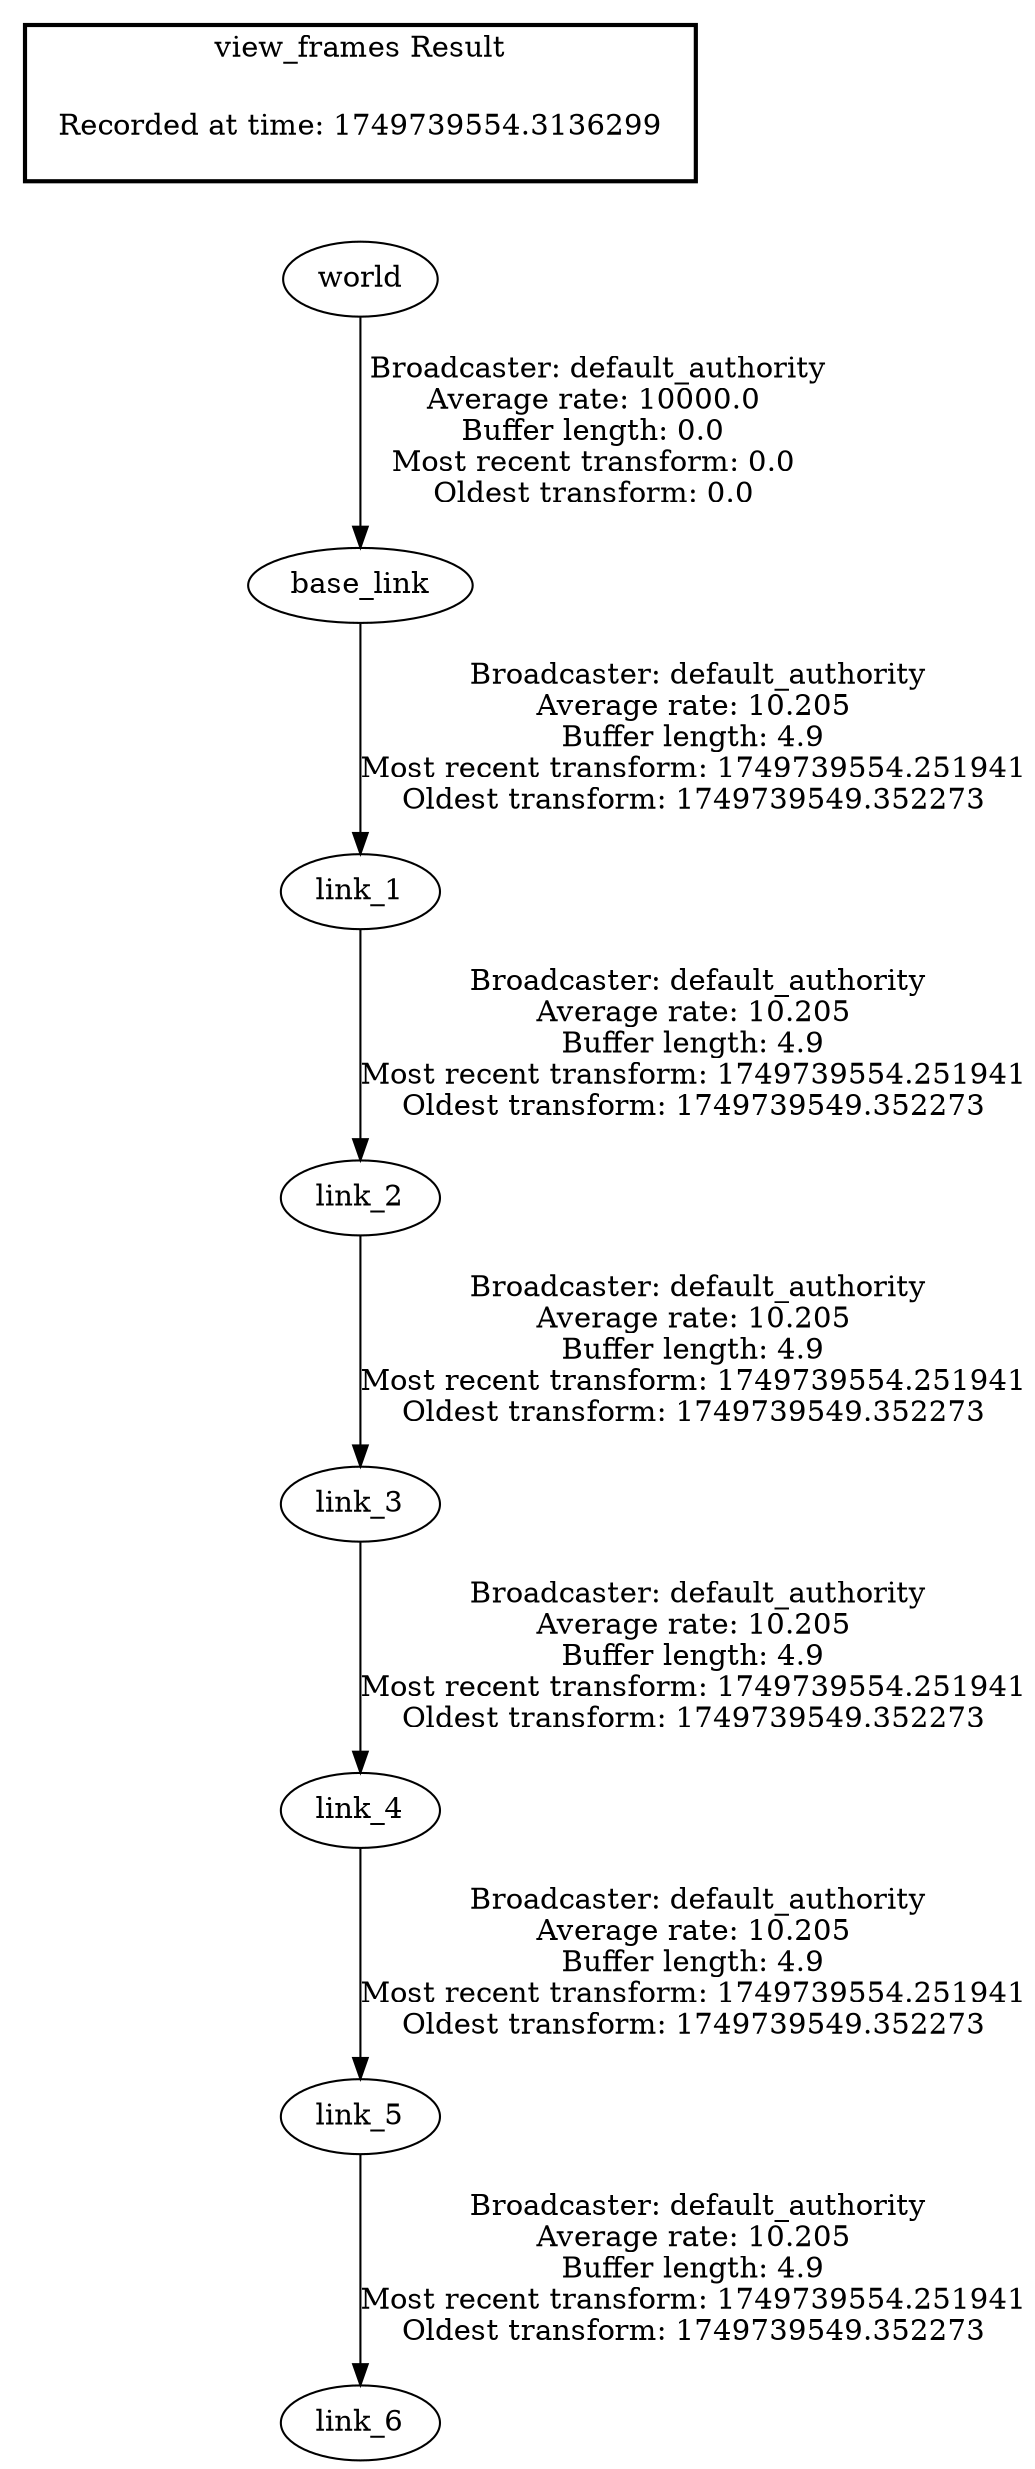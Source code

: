 digraph G {
"base_link" -> "link_1"[label=" Broadcaster: default_authority\nAverage rate: 10.205\nBuffer length: 4.9\nMost recent transform: 1749739554.251941\nOldest transform: 1749739549.352273\n"];
"world" -> "base_link"[label=" Broadcaster: default_authority\nAverage rate: 10000.0\nBuffer length: 0.0\nMost recent transform: 0.0\nOldest transform: 0.0\n"];
"link_1" -> "link_2"[label=" Broadcaster: default_authority\nAverage rate: 10.205\nBuffer length: 4.9\nMost recent transform: 1749739554.251941\nOldest transform: 1749739549.352273\n"];
"link_2" -> "link_3"[label=" Broadcaster: default_authority\nAverage rate: 10.205\nBuffer length: 4.9\nMost recent transform: 1749739554.251941\nOldest transform: 1749739549.352273\n"];
"link_3" -> "link_4"[label=" Broadcaster: default_authority\nAverage rate: 10.205\nBuffer length: 4.9\nMost recent transform: 1749739554.251941\nOldest transform: 1749739549.352273\n"];
"link_4" -> "link_5"[label=" Broadcaster: default_authority\nAverage rate: 10.205\nBuffer length: 4.9\nMost recent transform: 1749739554.251941\nOldest transform: 1749739549.352273\n"];
"link_5" -> "link_6"[label=" Broadcaster: default_authority\nAverage rate: 10.205\nBuffer length: 4.9\nMost recent transform: 1749739554.251941\nOldest transform: 1749739549.352273\n"];
edge [style=invis];
 subgraph cluster_legend { style=bold; color=black; label ="view_frames Result";
"Recorded at time: 1749739554.3136299"[ shape=plaintext ] ;
}->"world";
}